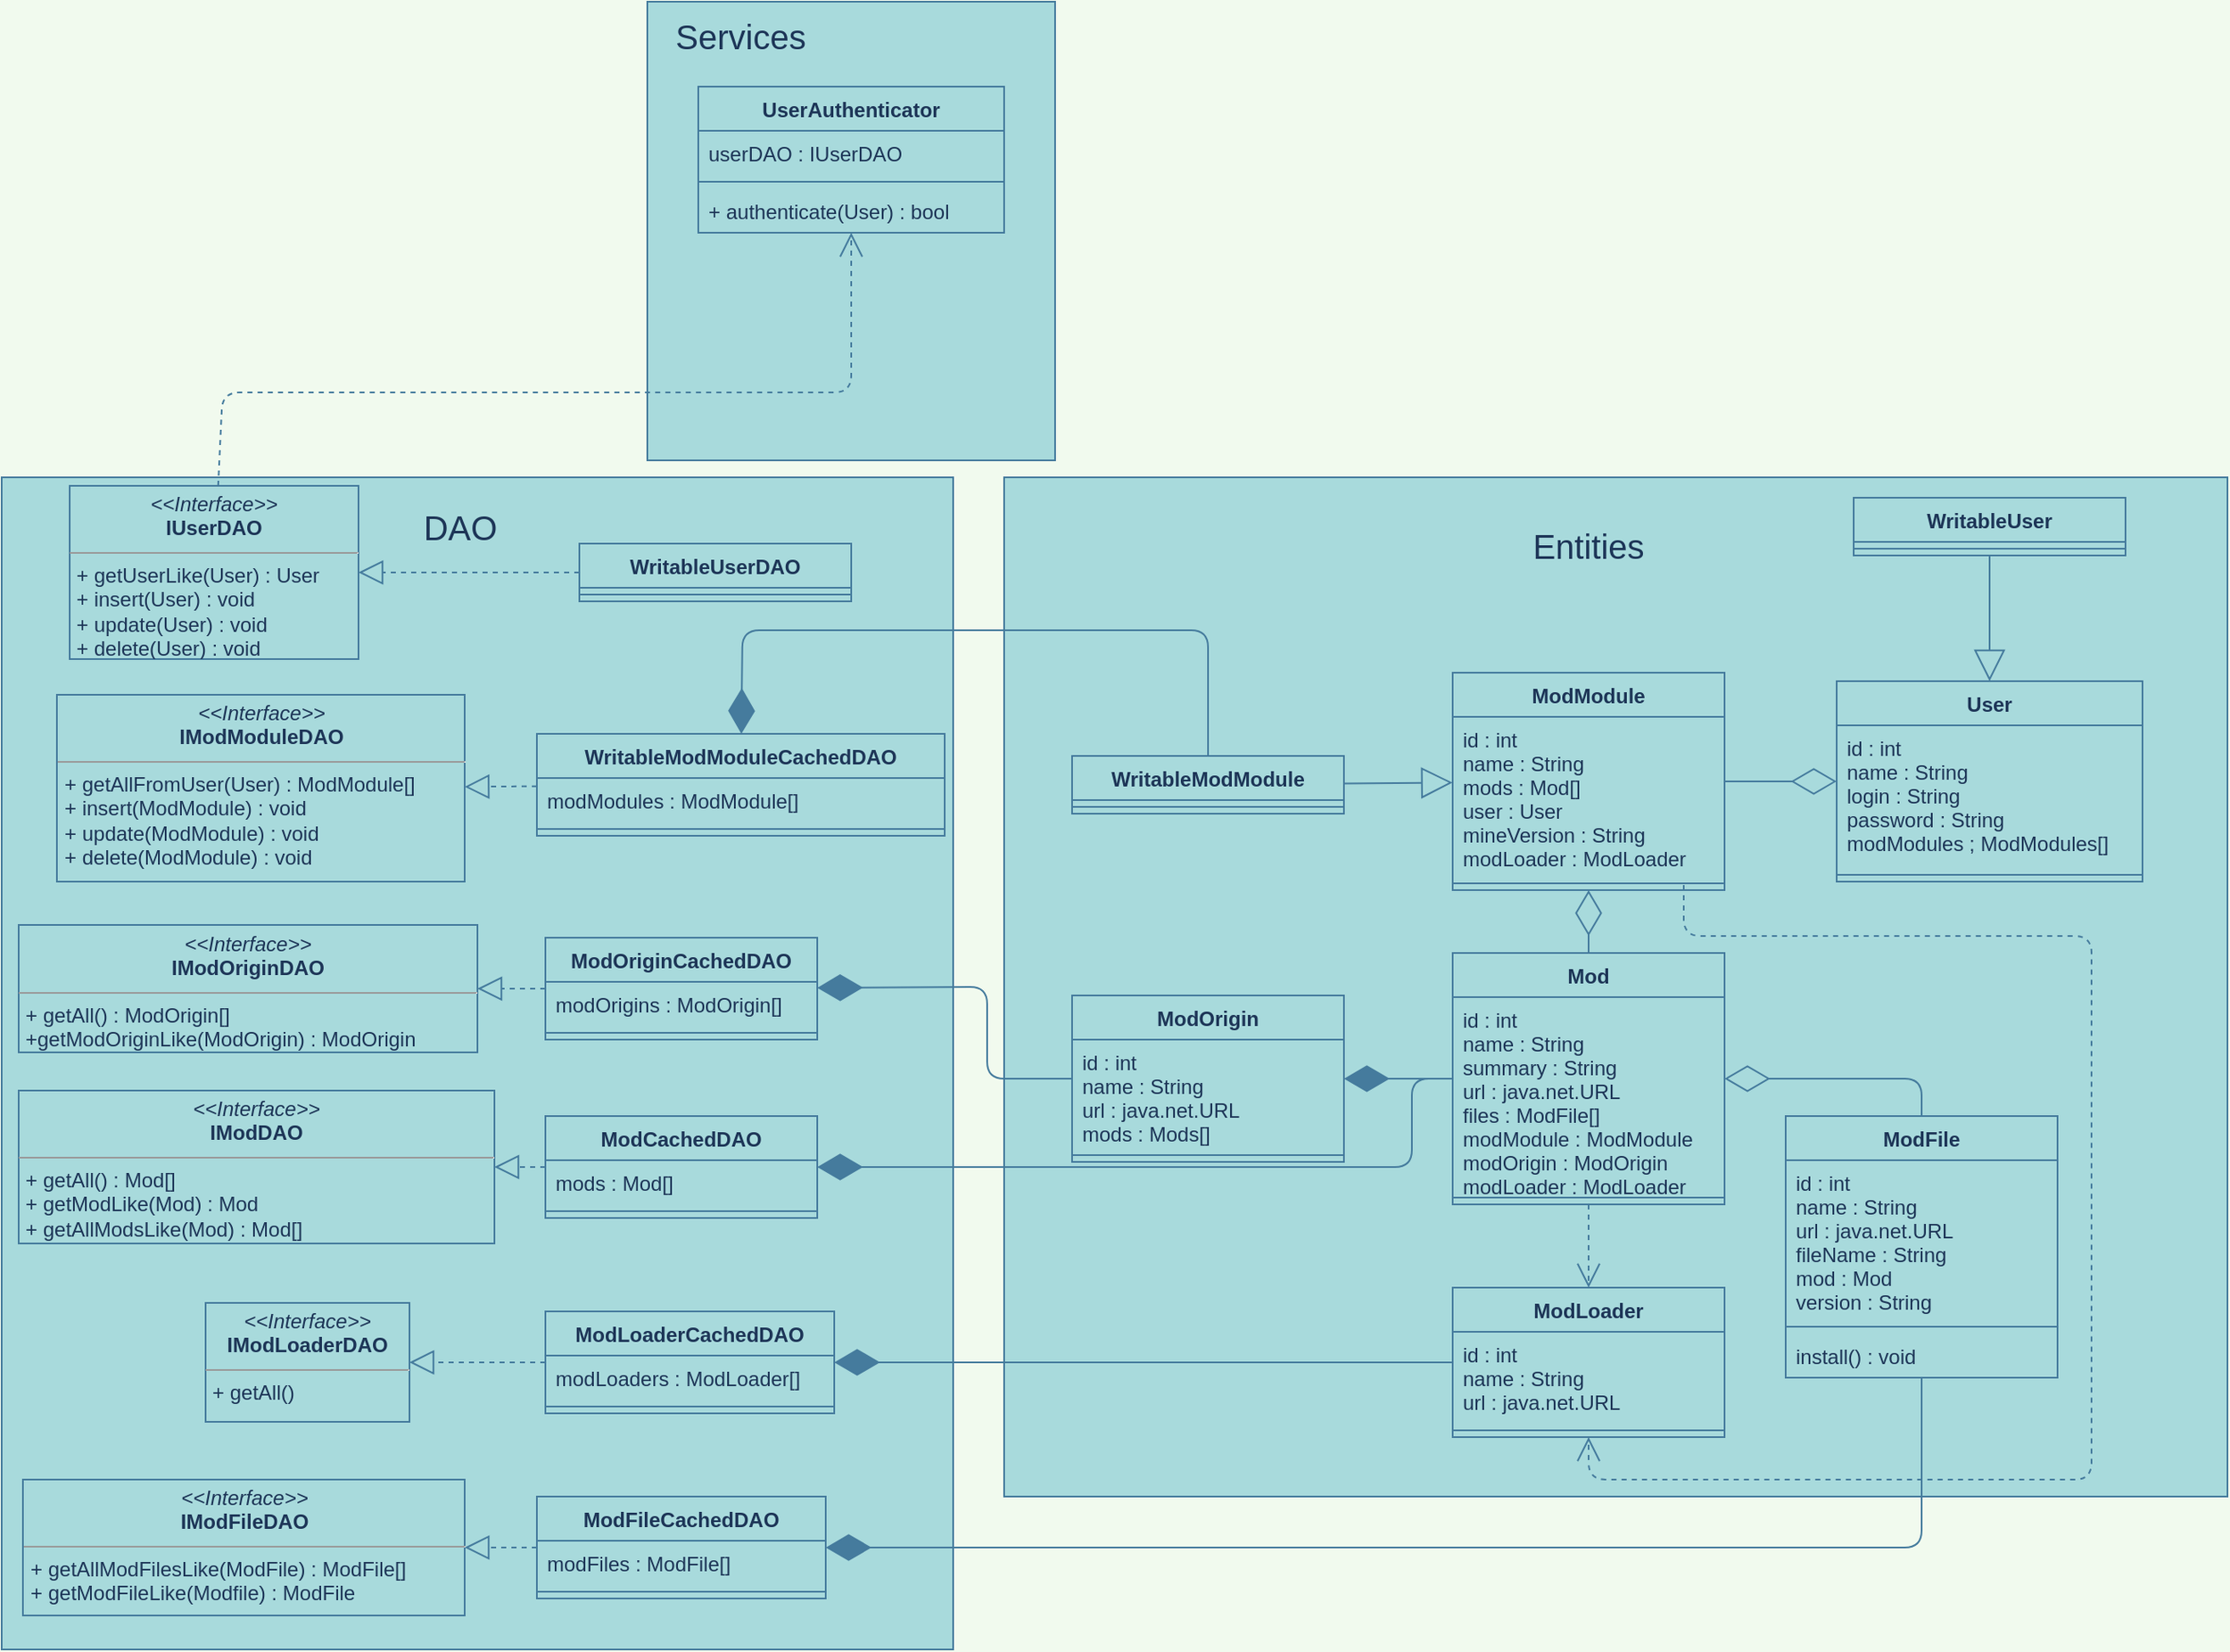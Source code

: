 <mxfile version="14.7.2" type="device"><diagram id="C5RBs43oDa-KdzZeNtuy" name="Page-1"><mxGraphModel dx="1005" dy="475" grid="1" gridSize="10" guides="1" tooltips="1" connect="1" arrows="1" fold="1" page="1" pageScale="1" pageWidth="1169" pageHeight="1654" background="#F1FAEE" math="0" shadow="0"><root><mxCell id="WIyWlLk6GJQsqaUBKTNV-0"/><mxCell id="WIyWlLk6GJQsqaUBKTNV-1" parent="WIyWlLk6GJQsqaUBKTNV-0"/><mxCell id="xDDm10RkWFlWATZiak6k-32" value="" style="rounded=0;whiteSpace=wrap;html=1;sketch=0;fontSize=20;fontColor=#1D3557;strokeColor=#457B9D;fillColor=#A8DADC;" parent="WIyWlLk6GJQsqaUBKTNV-1" vertex="1"><mxGeometry x="30" y="290" width="560" height="690" as="geometry"/></mxCell><mxCell id="xDDm10RkWFlWATZiak6k-29" value="" style="rounded=0;whiteSpace=wrap;html=1;sketch=0;fontColor=#1D3557;strokeColor=#457B9D;fillColor=#A8DADC;" parent="WIyWlLk6GJQsqaUBKTNV-1" vertex="1"><mxGeometry x="620" y="290" width="720" height="600" as="geometry"/></mxCell><mxCell id="xDDm10RkWFlWATZiak6k-27" value="" style="rounded=0;whiteSpace=wrap;html=1;sketch=0;fontColor=#1D3557;strokeColor=#457B9D;fillColor=#A8DADC;" parent="WIyWlLk6GJQsqaUBKTNV-1" vertex="1"><mxGeometry x="410" y="10" width="240" height="270" as="geometry"/></mxCell><mxCell id="Msy2JWlyMKsxeZaqXj0N-0" value="User" style="swimlane;fontStyle=1;align=center;verticalAlign=top;childLayout=stackLayout;horizontal=1;startSize=26;horizontalStack=0;resizeParent=1;resizeParentMax=0;resizeLast=0;collapsible=1;marginBottom=0;fillColor=#A8DADC;strokeColor=#457B9D;fontColor=#1D3557;" parent="WIyWlLk6GJQsqaUBKTNV-1" vertex="1"><mxGeometry x="1110" y="410" width="180" height="118" as="geometry"><mxRectangle x="374" y="390" width="80" height="26" as="alternateBounds"/></mxGeometry></mxCell><mxCell id="Msy2JWlyMKsxeZaqXj0N-1" value="id : int&#10;name : String&#10;login : String&#10;password : String&#10;modModules ; ModModules[]" style="text;strokeColor=none;fillColor=none;align=left;verticalAlign=top;spacingLeft=4;spacingRight=4;overflow=hidden;rotatable=0;points=[[0,0.5],[1,0.5]];portConstraint=eastwest;fontColor=#1D3557;" parent="Msy2JWlyMKsxeZaqXj0N-0" vertex="1"><mxGeometry y="26" width="180" height="84" as="geometry"/></mxCell><mxCell id="Msy2JWlyMKsxeZaqXj0N-2" value="" style="line;strokeWidth=1;fillColor=none;align=left;verticalAlign=middle;spacingTop=-1;spacingLeft=3;spacingRight=3;rotatable=0;labelPosition=right;points=[];portConstraint=eastwest;strokeColor=#457B9D;fontColor=#1D3557;labelBackgroundColor=#F1FAEE;" parent="Msy2JWlyMKsxeZaqXj0N-0" vertex="1"><mxGeometry y="110" width="180" height="8" as="geometry"/></mxCell><mxCell id="Msy2JWlyMKsxeZaqXj0N-4" value="Mod" style="swimlane;fontStyle=1;align=center;verticalAlign=top;childLayout=stackLayout;horizontal=1;startSize=26;horizontalStack=0;resizeParent=1;resizeParentMax=0;resizeLast=0;collapsible=1;marginBottom=0;fillColor=#A8DADC;strokeColor=#457B9D;fontColor=#1D3557;" parent="WIyWlLk6GJQsqaUBKTNV-1" vertex="1"><mxGeometry x="884" y="570" width="160" height="148" as="geometry"/></mxCell><mxCell id="Msy2JWlyMKsxeZaqXj0N-5" value="id : int&#10;name : String&#10;summary : String&#10;url : java.net.URL&#10;files : ModFile[]&#10;modModule : ModModule&#10;modOrigin : ModOrigin&#10;modLoader : ModLoader" style="text;strokeColor=none;fillColor=none;align=left;verticalAlign=top;spacingLeft=4;spacingRight=4;overflow=hidden;rotatable=0;points=[[0,0.5],[1,0.5]];portConstraint=eastwest;fontColor=#1D3557;" parent="Msy2JWlyMKsxeZaqXj0N-4" vertex="1"><mxGeometry y="26" width="160" height="114" as="geometry"/></mxCell><mxCell id="Msy2JWlyMKsxeZaqXj0N-6" value="" style="line;strokeWidth=1;fillColor=none;align=left;verticalAlign=middle;spacingTop=-1;spacingLeft=3;spacingRight=3;rotatable=0;labelPosition=right;points=[];portConstraint=eastwest;strokeColor=#457B9D;fontColor=#1D3557;labelBackgroundColor=#F1FAEE;" parent="Msy2JWlyMKsxeZaqXj0N-4" vertex="1"><mxGeometry y="140" width="160" height="8" as="geometry"/></mxCell><mxCell id="Msy2JWlyMKsxeZaqXj0N-8" value="ModModule" style="swimlane;fontStyle=1;align=center;verticalAlign=top;childLayout=stackLayout;horizontal=1;startSize=26;horizontalStack=0;resizeParent=1;resizeParentMax=0;resizeLast=0;collapsible=1;marginBottom=0;fillColor=#A8DADC;strokeColor=#457B9D;fontColor=#1D3557;" parent="WIyWlLk6GJQsqaUBKTNV-1" vertex="1"><mxGeometry x="884" y="405" width="160" height="128" as="geometry"/></mxCell><mxCell id="Msy2JWlyMKsxeZaqXj0N-9" value="id : int&#10;name : String&#10;mods : Mod[]&#10;user : User&#10;mineVersion : String&#10;modLoader : ModLoader" style="text;strokeColor=none;fillColor=none;align=left;verticalAlign=top;spacingLeft=4;spacingRight=4;overflow=hidden;rotatable=0;points=[[0,0.5],[1,0.5]];portConstraint=eastwest;fontColor=#1D3557;" parent="Msy2JWlyMKsxeZaqXj0N-8" vertex="1"><mxGeometry y="26" width="160" height="94" as="geometry"/></mxCell><mxCell id="Msy2JWlyMKsxeZaqXj0N-10" value="" style="line;strokeWidth=1;fillColor=none;align=left;verticalAlign=middle;spacingTop=-1;spacingLeft=3;spacingRight=3;rotatable=0;labelPosition=right;points=[];portConstraint=eastwest;strokeColor=#457B9D;fontColor=#1D3557;labelBackgroundColor=#F1FAEE;" parent="Msy2JWlyMKsxeZaqXj0N-8" vertex="1"><mxGeometry y="120" width="160" height="8" as="geometry"/></mxCell><mxCell id="Msy2JWlyMKsxeZaqXj0N-16" value="" style="endArrow=diamondThin;endFill=0;endSize=24;html=1;strokeColor=#457B9D;fontColor=#1D3557;labelBackgroundColor=#F1FAEE;" parent="WIyWlLk6GJQsqaUBKTNV-1" source="Msy2JWlyMKsxeZaqXj0N-4" target="Msy2JWlyMKsxeZaqXj0N-8" edge="1"><mxGeometry width="160" relative="1" as="geometry"><mxPoint x="950" y="635" as="sourcePoint"/><mxPoint x="1110" y="635" as="targetPoint"/></mxGeometry></mxCell><mxCell id="Msy2JWlyMKsxeZaqXj0N-17" value="WritableUserDAO" style="swimlane;fontStyle=1;align=center;verticalAlign=top;childLayout=stackLayout;horizontal=1;startSize=26;horizontalStack=0;resizeParent=1;resizeParentMax=0;resizeLast=0;collapsible=1;marginBottom=0;fillColor=#A8DADC;strokeColor=#457B9D;fontColor=#1D3557;" parent="WIyWlLk6GJQsqaUBKTNV-1" vertex="1"><mxGeometry x="370" y="329" width="160" height="34" as="geometry"/></mxCell><mxCell id="Msy2JWlyMKsxeZaqXj0N-19" value="" style="line;strokeWidth=1;fillColor=none;align=left;verticalAlign=middle;spacingTop=-1;spacingLeft=3;spacingRight=3;rotatable=0;labelPosition=right;points=[];portConstraint=eastwest;strokeColor=#457B9D;fontColor=#1D3557;labelBackgroundColor=#F1FAEE;" parent="Msy2JWlyMKsxeZaqXj0N-17" vertex="1"><mxGeometry y="26" width="160" height="8" as="geometry"/></mxCell><mxCell id="Msy2JWlyMKsxeZaqXj0N-21" value="ModCachedDAO" style="swimlane;fontStyle=1;align=center;verticalAlign=top;childLayout=stackLayout;horizontal=1;startSize=26;horizontalStack=0;resizeParent=1;resizeParentMax=0;resizeLast=0;collapsible=1;marginBottom=0;fillColor=#A8DADC;strokeColor=#457B9D;fontColor=#1D3557;" parent="WIyWlLk6GJQsqaUBKTNV-1" vertex="1"><mxGeometry x="350" y="666" width="160" height="60" as="geometry"/></mxCell><mxCell id="Msy2JWlyMKsxeZaqXj0N-22" value="mods : Mod[]" style="text;strokeColor=none;fillColor=none;align=left;verticalAlign=top;spacingLeft=4;spacingRight=4;overflow=hidden;rotatable=0;points=[[0,0.5],[1,0.5]];portConstraint=eastwest;fontColor=#1D3557;" parent="Msy2JWlyMKsxeZaqXj0N-21" vertex="1"><mxGeometry y="26" width="160" height="26" as="geometry"/></mxCell><mxCell id="Msy2JWlyMKsxeZaqXj0N-23" value="" style="line;strokeWidth=1;fillColor=none;align=left;verticalAlign=middle;spacingTop=-1;spacingLeft=3;spacingRight=3;rotatable=0;labelPosition=right;points=[];portConstraint=eastwest;strokeColor=#457B9D;fontColor=#1D3557;labelBackgroundColor=#F1FAEE;" parent="Msy2JWlyMKsxeZaqXj0N-21" vertex="1"><mxGeometry y="52" width="160" height="8" as="geometry"/></mxCell><mxCell id="Msy2JWlyMKsxeZaqXj0N-25" value="ModOriginCachedDAO" style="swimlane;fontStyle=1;align=center;verticalAlign=top;childLayout=stackLayout;horizontal=1;startSize=26;horizontalStack=0;resizeParent=1;resizeParentMax=0;resizeLast=0;collapsible=1;marginBottom=0;fillColor=#A8DADC;strokeColor=#457B9D;fontColor=#1D3557;" parent="WIyWlLk6GJQsqaUBKTNV-1" vertex="1"><mxGeometry x="350" y="561" width="160" height="60" as="geometry"/></mxCell><mxCell id="Msy2JWlyMKsxeZaqXj0N-26" value="modOrigins : ModOrigin[]" style="text;strokeColor=none;fillColor=none;align=left;verticalAlign=top;spacingLeft=4;spacingRight=4;overflow=hidden;rotatable=0;points=[[0,0.5],[1,0.5]];portConstraint=eastwest;fontColor=#1D3557;" parent="Msy2JWlyMKsxeZaqXj0N-25" vertex="1"><mxGeometry y="26" width="160" height="26" as="geometry"/></mxCell><mxCell id="Msy2JWlyMKsxeZaqXj0N-27" value="" style="line;strokeWidth=1;fillColor=none;align=left;verticalAlign=middle;spacingTop=-1;spacingLeft=3;spacingRight=3;rotatable=0;labelPosition=right;points=[];portConstraint=eastwest;strokeColor=#457B9D;fontColor=#1D3557;labelBackgroundColor=#F1FAEE;" parent="Msy2JWlyMKsxeZaqXj0N-25" vertex="1"><mxGeometry y="52" width="160" height="8" as="geometry"/></mxCell><mxCell id="Msy2JWlyMKsxeZaqXj0N-29" value="WritableModModuleCachedDAO" style="swimlane;fontStyle=1;align=center;verticalAlign=top;childLayout=stackLayout;horizontal=1;startSize=26;horizontalStack=0;resizeParent=1;resizeParentMax=0;resizeLast=0;collapsible=1;marginBottom=0;fillColor=#A8DADC;strokeColor=#457B9D;fontColor=#1D3557;" parent="WIyWlLk6GJQsqaUBKTNV-1" vertex="1"><mxGeometry x="345" y="441" width="240" height="60" as="geometry"/></mxCell><mxCell id="Msy2JWlyMKsxeZaqXj0N-30" value="modModules : ModModule[]" style="text;strokeColor=none;fillColor=none;align=left;verticalAlign=top;spacingLeft=4;spacingRight=4;overflow=hidden;rotatable=0;points=[[0,0.5],[1,0.5]];portConstraint=eastwest;fontColor=#1D3557;" parent="Msy2JWlyMKsxeZaqXj0N-29" vertex="1"><mxGeometry y="26" width="240" height="26" as="geometry"/></mxCell><mxCell id="Msy2JWlyMKsxeZaqXj0N-31" value="" style="line;strokeWidth=1;fillColor=none;align=left;verticalAlign=middle;spacingTop=-1;spacingLeft=3;spacingRight=3;rotatable=0;labelPosition=right;points=[];portConstraint=eastwest;strokeColor=#457B9D;fontColor=#1D3557;labelBackgroundColor=#F1FAEE;" parent="Msy2JWlyMKsxeZaqXj0N-29" vertex="1"><mxGeometry y="52" width="240" height="8" as="geometry"/></mxCell><mxCell id="Msy2JWlyMKsxeZaqXj0N-63" value="&lt;p style=&quot;margin: 0px ; margin-top: 4px ; text-align: center&quot;&gt;&lt;i&gt;&amp;lt;&amp;lt;Interface&amp;gt;&amp;gt;&lt;/i&gt;&lt;br&gt;&lt;b&gt;IModDAO&lt;/b&gt;&lt;/p&gt;&lt;hr size=&quot;1&quot;&gt;&lt;p style=&quot;margin: 0px ; margin-left: 4px&quot;&gt;&lt;/p&gt;&lt;p style=&quot;margin: 0px ; margin-left: 4px&quot;&gt;+ getAll() : Mod[]&lt;/p&gt;&lt;p style=&quot;margin: 0px ; margin-left: 4px&quot;&gt;+ getModLike(Mod) : Mod&lt;/p&gt;&lt;p style=&quot;margin: 0px ; margin-left: 4px&quot;&gt;+ getAllModsLike(Mod) : Mod[]&lt;/p&gt;" style="verticalAlign=top;align=left;overflow=fill;fontSize=12;fontFamily=Helvetica;html=1;fillColor=#A8DADC;strokeColor=#457B9D;fontColor=#1D3557;" parent="WIyWlLk6GJQsqaUBKTNV-1" vertex="1"><mxGeometry x="40" y="651" width="280" height="90" as="geometry"/></mxCell><mxCell id="Msy2JWlyMKsxeZaqXj0N-65" value="&lt;p style=&quot;margin: 0px ; margin-top: 4px ; text-align: center&quot;&gt;&lt;i&gt;&amp;lt;&amp;lt;Interface&amp;gt;&amp;gt;&lt;/i&gt;&lt;br&gt;&lt;b&gt;IModOriginDAO&lt;/b&gt;&lt;/p&gt;&lt;hr size=&quot;1&quot;&gt;&lt;p style=&quot;margin: 0px ; margin-left: 4px&quot;&gt;+ getAll() : ModOrigin[]&lt;/p&gt;&lt;p style=&quot;margin: 0px ; margin-left: 4px&quot;&gt;+getModOriginLike(ModOrigin) : ModOrigin&lt;/p&gt;" style="verticalAlign=top;align=left;overflow=fill;fontSize=12;fontFamily=Helvetica;html=1;fillColor=#A8DADC;strokeColor=#457B9D;fontColor=#1D3557;" parent="WIyWlLk6GJQsqaUBKTNV-1" vertex="1"><mxGeometry x="40" y="553.5" width="270" height="75" as="geometry"/></mxCell><mxCell id="Msy2JWlyMKsxeZaqXj0N-66" value="&lt;p style=&quot;margin: 0px ; margin-top: 4px ; text-align: center&quot;&gt;&lt;i&gt;&amp;lt;&amp;lt;Interface&amp;gt;&amp;gt;&lt;/i&gt;&lt;br&gt;&lt;b&gt;IUserDAO&lt;/b&gt;&lt;/p&gt;&lt;hr size=&quot;1&quot;&gt;&lt;p style=&quot;margin: 0px ; margin-left: 4px&quot;&gt;&lt;span&gt;+ getUserLike(User) : User&lt;/span&gt;&lt;br&gt;&lt;/p&gt;&lt;p style=&quot;margin: 0px ; margin-left: 4px&quot;&gt;+ insert(User) : void&lt;span&gt;&lt;br&gt;&lt;/span&gt;&lt;/p&gt;&lt;p style=&quot;margin: 0px ; margin-left: 4px&quot;&gt;+ update(User) : void&lt;/p&gt;&lt;p style=&quot;margin: 0px ; margin-left: 4px&quot;&gt;+ delete(User) : void&lt;/p&gt;" style="verticalAlign=top;align=left;overflow=fill;fontSize=12;fontFamily=Helvetica;html=1;fillColor=#A8DADC;strokeColor=#457B9D;fontColor=#1D3557;" parent="WIyWlLk6GJQsqaUBKTNV-1" vertex="1"><mxGeometry x="70" y="295" width="170" height="102" as="geometry"/></mxCell><mxCell id="Msy2JWlyMKsxeZaqXj0N-80" value="&lt;p style=&quot;margin: 0px ; margin-top: 4px ; text-align: center&quot;&gt;&lt;i&gt;&amp;lt;&amp;lt;Interface&amp;gt;&amp;gt;&lt;/i&gt;&lt;br&gt;&lt;b&gt;IModModuleDAO&lt;/b&gt;&lt;/p&gt;&lt;hr size=&quot;1&quot;&gt;&lt;p style=&quot;margin: 0px ; margin-left: 4px&quot;&gt;&lt;span&gt;+ getAllFromUser(User) : ModModule[]&lt;/span&gt;&lt;/p&gt;&lt;p style=&quot;margin: 0px ; margin-left: 4px&quot;&gt;&lt;span&gt;+ insert(ModModule) : void&lt;/span&gt;&lt;br&gt;&lt;/p&gt;&lt;p style=&quot;margin: 0px ; margin-left: 4px&quot;&gt;+ update(ModModule) : void&lt;/p&gt;&lt;p style=&quot;margin: 0px ; margin-left: 4px&quot;&gt;+ delete(ModModule) : void&lt;/p&gt;" style="verticalAlign=top;align=left;overflow=fill;fontSize=12;fontFamily=Helvetica;html=1;fillColor=#A8DADC;strokeColor=#457B9D;fontColor=#1D3557;" parent="WIyWlLk6GJQsqaUBKTNV-1" vertex="1"><mxGeometry x="62.5" y="418" width="240" height="110" as="geometry"/></mxCell><mxCell id="Msy2JWlyMKsxeZaqXj0N-82" value="ModLoader" style="swimlane;fontStyle=1;align=center;verticalAlign=top;childLayout=stackLayout;horizontal=1;startSize=26;horizontalStack=0;resizeParent=1;resizeParentMax=0;resizeLast=0;collapsible=1;marginBottom=0;fillColor=#A8DADC;strokeColor=#457B9D;fontColor=#1D3557;" parent="WIyWlLk6GJQsqaUBKTNV-1" vertex="1"><mxGeometry x="884" y="767" width="160" height="88" as="geometry"/></mxCell><mxCell id="Msy2JWlyMKsxeZaqXj0N-83" value="id : int&#10;name : String&#10;url : java.net.URL" style="text;strokeColor=none;fillColor=none;align=left;verticalAlign=top;spacingLeft=4;spacingRight=4;overflow=hidden;rotatable=0;points=[[0,0.5],[1,0.5]];portConstraint=eastwest;fontColor=#1D3557;" parent="Msy2JWlyMKsxeZaqXj0N-82" vertex="1"><mxGeometry y="26" width="160" height="54" as="geometry"/></mxCell><mxCell id="Msy2JWlyMKsxeZaqXj0N-84" value="" style="line;strokeWidth=1;fillColor=none;align=left;verticalAlign=middle;spacingTop=-1;spacingLeft=3;spacingRight=3;rotatable=0;labelPosition=right;points=[];portConstraint=eastwest;strokeColor=#457B9D;fontColor=#1D3557;labelBackgroundColor=#F1FAEE;" parent="Msy2JWlyMKsxeZaqXj0N-82" vertex="1"><mxGeometry y="80" width="160" height="8" as="geometry"/></mxCell><mxCell id="IGjnAmBnVTjMdXnASX4g-7" value="" style="endArrow=open;endSize=12;dashed=1;html=1;fontColor=#1D3557;strokeColor=#457B9D;fillColor=#A8DADC;labelBackgroundColor=#F1FAEE;" parent="WIyWlLk6GJQsqaUBKTNV-1" source="Msy2JWlyMKsxeZaqXj0N-4" target="Msy2JWlyMKsxeZaqXj0N-82" edge="1"><mxGeometry width="160" relative="1" as="geometry"><mxPoint x="970" y="633" as="sourcePoint"/><mxPoint x="1130" y="633" as="targetPoint"/><Array as="points"><mxPoint x="964" y="743"/></Array></mxGeometry></mxCell><mxCell id="IGjnAmBnVTjMdXnASX4g-13" value="WritableModModule" style="swimlane;fontStyle=1;align=center;verticalAlign=top;childLayout=stackLayout;horizontal=1;startSize=26;horizontalStack=0;resizeParent=1;resizeParentMax=0;resizeLast=0;collapsible=1;marginBottom=0;rounded=0;sketch=0;fontColor=#1D3557;strokeColor=#457B9D;fillColor=#A8DADC;" parent="WIyWlLk6GJQsqaUBKTNV-1" vertex="1"><mxGeometry x="660" y="454" width="160" height="34" as="geometry"/></mxCell><mxCell id="IGjnAmBnVTjMdXnASX4g-15" value="" style="line;strokeWidth=1;fillColor=none;align=left;verticalAlign=middle;spacingTop=-1;spacingLeft=3;spacingRight=3;rotatable=0;labelPosition=right;points=[];portConstraint=eastwest;strokeColor=#457B9D;fontColor=#1D3557;labelBackgroundColor=#F1FAEE;" parent="IGjnAmBnVTjMdXnASX4g-13" vertex="1"><mxGeometry y="26" width="160" height="8" as="geometry"/></mxCell><mxCell id="IGjnAmBnVTjMdXnASX4g-21" value="ModLoaderCachedDAO" style="swimlane;fontStyle=1;align=center;verticalAlign=top;childLayout=stackLayout;horizontal=1;startSize=26;horizontalStack=0;resizeParent=1;resizeParentMax=0;resizeLast=0;collapsible=1;marginBottom=0;rounded=0;sketch=0;fontColor=#1D3557;strokeColor=#457B9D;fillColor=#A8DADC;" parent="WIyWlLk6GJQsqaUBKTNV-1" vertex="1"><mxGeometry x="350" y="781" width="170" height="60" as="geometry"/></mxCell><mxCell id="IGjnAmBnVTjMdXnASX4g-22" value="modLoaders : ModLoader[]" style="text;strokeColor=none;fillColor=none;align=left;verticalAlign=top;spacingLeft=4;spacingRight=4;overflow=hidden;rotatable=0;points=[[0,0.5],[1,0.5]];portConstraint=eastwest;fontColor=#1D3557;" parent="IGjnAmBnVTjMdXnASX4g-21" vertex="1"><mxGeometry y="26" width="170" height="26" as="geometry"/></mxCell><mxCell id="IGjnAmBnVTjMdXnASX4g-23" value="" style="line;strokeWidth=1;fillColor=none;align=left;verticalAlign=middle;spacingTop=-1;spacingLeft=3;spacingRight=3;rotatable=0;labelPosition=right;points=[];portConstraint=eastwest;strokeColor=#457B9D;fontColor=#1D3557;labelBackgroundColor=#F1FAEE;" parent="IGjnAmBnVTjMdXnASX4g-21" vertex="1"><mxGeometry y="52" width="170" height="8" as="geometry"/></mxCell><mxCell id="IGjnAmBnVTjMdXnASX4g-26" value="&lt;p style=&quot;margin: 0px ; margin-top: 4px ; text-align: center&quot;&gt;&lt;i&gt;&amp;lt;&amp;lt;Interface&amp;gt;&amp;gt;&lt;/i&gt;&lt;br&gt;&lt;b&gt;IModLoaderDAO&lt;/b&gt;&lt;/p&gt;&lt;hr size=&quot;1&quot;&gt;&lt;p style=&quot;margin: 0px ; margin-left: 4px&quot;&gt;&lt;/p&gt;&lt;p style=&quot;margin: 0px ; margin-left: 4px&quot;&gt;+ getAll()&lt;/p&gt;&lt;p style=&quot;margin: 0px ; margin-left: 4px&quot;&gt;&lt;br&gt;&lt;/p&gt;" style="verticalAlign=top;align=left;overflow=fill;fontSize=12;fontFamily=Helvetica;html=1;rounded=0;sketch=0;fontColor=#1D3557;strokeColor=#457B9D;fillColor=#A8DADC;" parent="WIyWlLk6GJQsqaUBKTNV-1" vertex="1"><mxGeometry x="150" y="776" width="120" height="70" as="geometry"/></mxCell><mxCell id="IGjnAmBnVTjMdXnASX4g-27" value="" style="endArrow=block;dashed=1;endFill=0;endSize=12;html=1;fontColor=#1D3557;strokeColor=#457B9D;fillColor=#A8DADC;labelBackgroundColor=#F1FAEE;" parent="WIyWlLk6GJQsqaUBKTNV-1" source="Msy2JWlyMKsxeZaqXj0N-17" target="Msy2JWlyMKsxeZaqXj0N-66" edge="1"><mxGeometry width="160" relative="1" as="geometry"><mxPoint x="530" y="619" as="sourcePoint"/><mxPoint x="690" y="619" as="targetPoint"/></mxGeometry></mxCell><mxCell id="IGjnAmBnVTjMdXnASX4g-28" value="" style="endArrow=block;dashed=1;endFill=0;endSize=12;html=1;fontColor=#1D3557;strokeColor=#457B9D;fillColor=#A8DADC;labelBackgroundColor=#F1FAEE;" parent="WIyWlLk6GJQsqaUBKTNV-1" source="Msy2JWlyMKsxeZaqXj0N-21" target="Msy2JWlyMKsxeZaqXj0N-63" edge="1"><mxGeometry width="160" relative="1" as="geometry"><mxPoint x="530" y="850" as="sourcePoint"/><mxPoint x="690" y="850" as="targetPoint"/></mxGeometry></mxCell><mxCell id="IGjnAmBnVTjMdXnASX4g-29" value="" style="endArrow=block;dashed=1;endFill=0;endSize=12;html=1;fontColor=#1D3557;strokeColor=#457B9D;fillColor=#A8DADC;labelBackgroundColor=#F1FAEE;" parent="WIyWlLk6GJQsqaUBKTNV-1" source="Msy2JWlyMKsxeZaqXj0N-25" target="Msy2JWlyMKsxeZaqXj0N-65" edge="1"><mxGeometry width="160" relative="1" as="geometry"><mxPoint x="530" y="619" as="sourcePoint"/><mxPoint x="690" y="619" as="targetPoint"/></mxGeometry></mxCell><mxCell id="IGjnAmBnVTjMdXnASX4g-30" value="" style="endArrow=block;dashed=1;endFill=0;endSize=12;html=1;fontColor=#1D3557;strokeColor=#457B9D;fillColor=#A8DADC;labelBackgroundColor=#F1FAEE;" parent="WIyWlLk6GJQsqaUBKTNV-1" source="Msy2JWlyMKsxeZaqXj0N-29" target="Msy2JWlyMKsxeZaqXj0N-80" edge="1"><mxGeometry width="160" relative="1" as="geometry"><mxPoint x="-10" y="505" as="sourcePoint"/><mxPoint x="410" y="410" as="targetPoint"/><Array as="points"/></mxGeometry></mxCell><mxCell id="IGjnAmBnVTjMdXnASX4g-31" value="" style="endArrow=block;dashed=1;endFill=0;endSize=12;html=1;fontColor=#1D3557;strokeColor=#457B9D;fillColor=#A8DADC;labelBackgroundColor=#F1FAEE;" parent="WIyWlLk6GJQsqaUBKTNV-1" source="IGjnAmBnVTjMdXnASX4g-21" target="IGjnAmBnVTjMdXnASX4g-26" edge="1"><mxGeometry width="160" relative="1" as="geometry"><mxPoint x="530" y="619" as="sourcePoint"/><mxPoint x="520" y="809" as="targetPoint"/></mxGeometry></mxCell><mxCell id="IGjnAmBnVTjMdXnASX4g-33" value="" style="endArrow=diamondThin;endFill=0;endSize=24;html=1;fontColor=#1D3557;strokeColor=#457B9D;fillColor=#A8DADC;labelBackgroundColor=#F1FAEE;" parent="WIyWlLk6GJQsqaUBKTNV-1" source="Msy2JWlyMKsxeZaqXj0N-8" target="Msy2JWlyMKsxeZaqXj0N-0" edge="1"><mxGeometry width="160" relative="1" as="geometry"><mxPoint x="970" y="593" as="sourcePoint"/><mxPoint x="1130" y="593" as="targetPoint"/></mxGeometry></mxCell><mxCell id="IGjnAmBnVTjMdXnASX4g-34" value="" style="endArrow=block;endSize=16;endFill=0;html=1;fontColor=#1D3557;strokeColor=#457B9D;fillColor=#A8DADC;labelBackgroundColor=#F1FAEE;" parent="WIyWlLk6GJQsqaUBKTNV-1" source="IGjnAmBnVTjMdXnASX4g-13" target="Msy2JWlyMKsxeZaqXj0N-8" edge="1"><mxGeometry x="-0.537" y="-133" width="160" relative="1" as="geometry"><mxPoint x="970" y="593" as="sourcePoint"/><mxPoint x="1130" y="593" as="targetPoint"/><mxPoint as="offset"/></mxGeometry></mxCell><mxCell id="IGjnAmBnVTjMdXnASX4g-35" value="UserAuthenticator" style="swimlane;fontStyle=1;align=center;verticalAlign=top;childLayout=stackLayout;horizontal=1;startSize=26;horizontalStack=0;resizeParent=1;resizeParentMax=0;resizeLast=0;collapsible=1;marginBottom=0;rounded=0;sketch=0;fontColor=#1D3557;strokeColor=#457B9D;fillColor=#A8DADC;" parent="WIyWlLk6GJQsqaUBKTNV-1" vertex="1"><mxGeometry x="440" y="60" width="180" height="86" as="geometry"/></mxCell><mxCell id="IGjnAmBnVTjMdXnASX4g-36" value="userDAO : IUserDAO" style="text;strokeColor=none;fillColor=none;align=left;verticalAlign=top;spacingLeft=4;spacingRight=4;overflow=hidden;rotatable=0;points=[[0,0.5],[1,0.5]];portConstraint=eastwest;fontColor=#1D3557;" parent="IGjnAmBnVTjMdXnASX4g-35" vertex="1"><mxGeometry y="26" width="180" height="26" as="geometry"/></mxCell><mxCell id="IGjnAmBnVTjMdXnASX4g-37" value="" style="line;strokeWidth=1;fillColor=none;align=left;verticalAlign=middle;spacingTop=-1;spacingLeft=3;spacingRight=3;rotatable=0;labelPosition=right;points=[];portConstraint=eastwest;strokeColor=#457B9D;fontColor=#1D3557;labelBackgroundColor=#F1FAEE;" parent="IGjnAmBnVTjMdXnASX4g-35" vertex="1"><mxGeometry y="52" width="180" height="8" as="geometry"/></mxCell><mxCell id="IGjnAmBnVTjMdXnASX4g-38" value="+ authenticate(User) : bool" style="text;strokeColor=none;fillColor=none;align=left;verticalAlign=top;spacingLeft=4;spacingRight=4;overflow=hidden;rotatable=0;points=[[0,0.5],[1,0.5]];portConstraint=eastwest;fontColor=#1D3557;" parent="IGjnAmBnVTjMdXnASX4g-35" vertex="1"><mxGeometry y="60" width="180" height="26" as="geometry"/></mxCell><mxCell id="IGjnAmBnVTjMdXnASX4g-50" value="" style="endArrow=open;endSize=12;dashed=1;html=1;fontColor=#1D3557;strokeColor=#457B9D;fillColor=#A8DADC;labelBackgroundColor=#F1FAEE;" parent="WIyWlLk6GJQsqaUBKTNV-1" source="Msy2JWlyMKsxeZaqXj0N-66" target="IGjnAmBnVTjMdXnASX4g-35" edge="1"><mxGeometry x="-0.019" y="60" width="160" relative="1" as="geometry"><mxPoint x="720" y="170" as="sourcePoint"/><mxPoint x="880" y="170" as="targetPoint"/><Array as="points"><mxPoint x="160" y="240"/><mxPoint x="530" y="240"/></Array><mxPoint as="offset"/></mxGeometry></mxCell><mxCell id="IGjnAmBnVTjMdXnASX4g-51" value="" style="endArrow=diamondThin;endFill=1;endSize=24;html=1;fontColor=#1D3557;strokeColor=#457B9D;fillColor=#A8DADC;labelBackgroundColor=#F1FAEE;" parent="WIyWlLk6GJQsqaUBKTNV-1" source="Msy2JWlyMKsxeZaqXj0N-4" target="IGjnAmBnVTjMdXnASX4g-72" edge="1"><mxGeometry width="160" relative="1" as="geometry"><mxPoint x="650" y="733" as="sourcePoint"/><mxPoint x="800" y="620.115" as="targetPoint"/></mxGeometry></mxCell><mxCell id="IGjnAmBnVTjMdXnASX4g-72" value="ModOrigin" style="swimlane;fontStyle=1;align=center;verticalAlign=top;childLayout=stackLayout;horizontal=1;startSize=26;horizontalStack=0;resizeParent=1;resizeParentMax=0;resizeLast=0;collapsible=1;marginBottom=0;rounded=0;sketch=0;fontColor=#1D3557;strokeColor=#457B9D;fillColor=#A8DADC;" parent="WIyWlLk6GJQsqaUBKTNV-1" vertex="1"><mxGeometry x="660" y="595" width="160" height="98" as="geometry"/></mxCell><mxCell id="IGjnAmBnVTjMdXnASX4g-73" value="id : int&#10;name : String&#10;url : java.net.URL&#10;mods : Mods[]" style="text;strokeColor=none;fillColor=none;align=left;verticalAlign=top;spacingLeft=4;spacingRight=4;overflow=hidden;rotatable=0;points=[[0,0.5],[1,0.5]];portConstraint=eastwest;fontColor=#1D3557;" parent="IGjnAmBnVTjMdXnASX4g-72" vertex="1"><mxGeometry y="26" width="160" height="64" as="geometry"/></mxCell><mxCell id="IGjnAmBnVTjMdXnASX4g-74" value="" style="line;strokeWidth=1;fillColor=none;align=left;verticalAlign=middle;spacingTop=-1;spacingLeft=3;spacingRight=3;rotatable=0;labelPosition=right;points=[];portConstraint=eastwest;strokeColor=#457B9D;fontColor=#1D3557;labelBackgroundColor=#F1FAEE;" parent="IGjnAmBnVTjMdXnASX4g-72" vertex="1"><mxGeometry y="90" width="160" height="8" as="geometry"/></mxCell><mxCell id="xDDm10RkWFlWATZiak6k-4" value="WritableUser" style="swimlane;fontStyle=1;align=center;verticalAlign=top;childLayout=stackLayout;horizontal=1;startSize=26;horizontalStack=0;resizeParent=1;resizeParentMax=0;resizeLast=0;collapsible=1;marginBottom=0;fillColor=#A8DADC;strokeColor=#457B9D;fontColor=#1D3557;" parent="WIyWlLk6GJQsqaUBKTNV-1" vertex="1"><mxGeometry x="1120" y="302" width="160" height="34" as="geometry"/></mxCell><mxCell id="xDDm10RkWFlWATZiak6k-6" value="" style="line;strokeWidth=1;fillColor=none;align=left;verticalAlign=middle;spacingTop=-1;spacingLeft=3;spacingRight=3;rotatable=0;labelPosition=right;points=[];portConstraint=eastwest;strokeColor=#457B9D;fontColor=#1D3557;labelBackgroundColor=#F1FAEE;" parent="xDDm10RkWFlWATZiak6k-4" vertex="1"><mxGeometry y="26" width="160" height="8" as="geometry"/></mxCell><mxCell id="xDDm10RkWFlWATZiak6k-9" value="" style="endArrow=block;endSize=16;endFill=0;html=1;fontColor=#1D3557;strokeColor=#457B9D;fillColor=#A8DADC;labelBackgroundColor=#F1FAEE;" parent="WIyWlLk6GJQsqaUBKTNV-1" source="xDDm10RkWFlWATZiak6k-4" target="Msy2JWlyMKsxeZaqXj0N-0" edge="1"><mxGeometry width="160" relative="1" as="geometry"><mxPoint x="640" y="543" as="sourcePoint"/><mxPoint x="800" y="543" as="targetPoint"/></mxGeometry></mxCell><mxCell id="xDDm10RkWFlWATZiak6k-28" value="Services" style="text;html=1;strokeColor=none;fillColor=none;align=center;verticalAlign=middle;whiteSpace=wrap;rounded=0;sketch=0;fontColor=#1D3557;fontSize=20;" parent="WIyWlLk6GJQsqaUBKTNV-1" vertex="1"><mxGeometry x="445" y="20" width="40" height="20" as="geometry"/></mxCell><mxCell id="xDDm10RkWFlWATZiak6k-30" value="Entities" style="text;html=1;strokeColor=none;fillColor=none;align=center;verticalAlign=middle;whiteSpace=wrap;rounded=0;sketch=0;fontColor=#1D3557;fontSize=20;" parent="WIyWlLk6GJQsqaUBKTNV-1" vertex="1"><mxGeometry x="944" y="320" width="40" height="20" as="geometry"/></mxCell><mxCell id="xDDm10RkWFlWATZiak6k-33" value="DAO" style="text;html=1;strokeColor=none;fillColor=none;align=center;verticalAlign=middle;whiteSpace=wrap;rounded=0;sketch=0;fontSize=20;fontColor=#1D3557;" parent="WIyWlLk6GJQsqaUBKTNV-1" vertex="1"><mxGeometry x="280" y="309" width="40" height="20" as="geometry"/></mxCell><mxCell id="xDDm10RkWFlWATZiak6k-34" value="" style="endArrow=diamondThin;endFill=1;endSize=24;html=1;fontSize=20;fontColor=#1D3557;strokeColor=#457B9D;fillColor=#A8DADC;labelBackgroundColor=#F1FAEE;" parent="WIyWlLk6GJQsqaUBKTNV-1" source="Msy2JWlyMKsxeZaqXj0N-82" target="IGjnAmBnVTjMdXnASX4g-21" edge="1"><mxGeometry width="160" relative="1" as="geometry"><mxPoint x="620" y="620" as="sourcePoint"/><mxPoint x="780" y="620" as="targetPoint"/><Array as="points"/></mxGeometry></mxCell><mxCell id="xDDm10RkWFlWATZiak6k-35" value="" style="endArrow=diamondThin;endFill=1;endSize=24;html=1;fontSize=20;fontColor=#1D3557;strokeColor=#457B9D;fillColor=#A8DADC;labelBackgroundColor=#F1FAEE;" parent="WIyWlLk6GJQsqaUBKTNV-1" source="IGjnAmBnVTjMdXnASX4g-13" target="Msy2JWlyMKsxeZaqXj0N-29" edge="1"><mxGeometry width="160" relative="1" as="geometry"><mxPoint x="540" y="600" as="sourcePoint"/><mxPoint x="700" y="600" as="targetPoint"/><Array as="points"><mxPoint x="740" y="380"/><mxPoint x="466" y="380"/></Array></mxGeometry></mxCell><mxCell id="xDDm10RkWFlWATZiak6k-36" value="" style="endArrow=diamondThin;endFill=1;endSize=24;html=1;fontSize=20;fontColor=#1D3557;strokeColor=#457B9D;fillColor=#A8DADC;labelBackgroundColor=#F1FAEE;" parent="WIyWlLk6GJQsqaUBKTNV-1" source="IGjnAmBnVTjMdXnASX4g-72" target="Msy2JWlyMKsxeZaqXj0N-25" edge="1"><mxGeometry width="160" relative="1" as="geometry"><mxPoint x="540" y="680" as="sourcePoint"/><mxPoint x="700" y="680" as="targetPoint"/><Array as="points"><mxPoint x="610" y="644"/><mxPoint x="610" y="590"/></Array></mxGeometry></mxCell><mxCell id="xDDm10RkWFlWATZiak6k-37" value="" style="endArrow=diamondThin;endFill=1;endSize=24;html=1;fontSize=20;fontColor=#1D3557;strokeColor=#457B9D;fillColor=#A8DADC;labelBackgroundColor=#F1FAEE;" parent="WIyWlLk6GJQsqaUBKTNV-1" source="Msy2JWlyMKsxeZaqXj0N-4" target="Msy2JWlyMKsxeZaqXj0N-21" edge="1"><mxGeometry width="160" relative="1" as="geometry"><mxPoint x="540" y="600" as="sourcePoint"/><mxPoint x="180" y="470" as="targetPoint"/><Array as="points"><mxPoint x="860" y="644"/><mxPoint x="860" y="696"/></Array></mxGeometry></mxCell><mxCell id="T4L8kR7H5dC4uKNM8TBh-1" value="" style="endArrow=open;endSize=12;dashed=1;html=1;strokeColor=#457B9D;fontColor=#1D3557;labelBackgroundColor=#F1FAEE;" parent="WIyWlLk6GJQsqaUBKTNV-1" target="Msy2JWlyMKsxeZaqXj0N-82" edge="1"><mxGeometry width="160" relative="1" as="geometry"><mxPoint x="1020" y="530" as="sourcePoint"/><mxPoint x="930" y="590" as="targetPoint"/><Array as="points"><mxPoint x="1020" y="560"/><mxPoint x="1260" y="560"/><mxPoint x="1260" y="880"/><mxPoint x="964" y="880"/></Array></mxGeometry></mxCell><mxCell id="9o1OG2IpshZ12NqXuw19-0" value="ModFile" style="swimlane;fontStyle=1;align=center;verticalAlign=top;childLayout=stackLayout;horizontal=1;startSize=26;horizontalStack=0;resizeParent=1;resizeParentMax=0;resizeLast=0;collapsible=1;marginBottom=0;fillColor=#A8DADC;strokeColor=#457B9D;fontColor=#1D3557;" vertex="1" parent="WIyWlLk6GJQsqaUBKTNV-1"><mxGeometry x="1080" y="666" width="160" height="154" as="geometry"/></mxCell><mxCell id="9o1OG2IpshZ12NqXuw19-1" value="id : int&#10;name : String&#10;url : java.net.URL&#10;fileName : String&#10;mod : Mod&#10;version : String" style="text;strokeColor=none;fillColor=none;align=left;verticalAlign=top;spacingLeft=4;spacingRight=4;overflow=hidden;rotatable=0;points=[[0,0.5],[1,0.5]];portConstraint=eastwest;fontColor=#1D3557;" vertex="1" parent="9o1OG2IpshZ12NqXuw19-0"><mxGeometry y="26" width="160" height="94" as="geometry"/></mxCell><mxCell id="9o1OG2IpshZ12NqXuw19-2" value="" style="line;strokeWidth=1;fillColor=none;align=left;verticalAlign=middle;spacingTop=-1;spacingLeft=3;spacingRight=3;rotatable=0;labelPosition=right;points=[];portConstraint=eastwest;labelBackgroundColor=#F1FAEE;strokeColor=#457B9D;fontColor=#1D3557;" vertex="1" parent="9o1OG2IpshZ12NqXuw19-0"><mxGeometry y="120" width="160" height="8" as="geometry"/></mxCell><mxCell id="9o1OG2IpshZ12NqXuw19-3" value="install() : void" style="text;strokeColor=none;fillColor=none;align=left;verticalAlign=top;spacingLeft=4;spacingRight=4;overflow=hidden;rotatable=0;points=[[0,0.5],[1,0.5]];portConstraint=eastwest;fontColor=#1D3557;" vertex="1" parent="9o1OG2IpshZ12NqXuw19-0"><mxGeometry y="128" width="160" height="26" as="geometry"/></mxCell><mxCell id="9o1OG2IpshZ12NqXuw19-5" value="&lt;p style=&quot;margin: 0px ; margin-top: 4px ; text-align: center&quot;&gt;&lt;i&gt;&amp;lt;&amp;lt;Interface&amp;gt;&amp;gt;&lt;/i&gt;&lt;br&gt;&lt;b&gt;IModFileDAO&lt;/b&gt;&lt;/p&gt;&lt;hr size=&quot;1&quot;&gt;&lt;p style=&quot;margin: 0px ; margin-left: 4px&quot;&gt;+ getAllModFilesLike(ModFile) : ModFile[]&lt;br&gt;&lt;/p&gt;&lt;p style=&quot;margin: 0px ; margin-left: 4px&quot;&gt;+ getModFileLike(Modfile) : ModFile&lt;/p&gt;" style="verticalAlign=top;align=left;overflow=fill;fontSize=12;fontFamily=Helvetica;html=1;rounded=0;sketch=0;fontColor=#1D3557;strokeColor=#457B9D;fillColor=#A8DADC;" vertex="1" parent="WIyWlLk6GJQsqaUBKTNV-1"><mxGeometry x="42.5" y="880" width="260" height="80" as="geometry"/></mxCell><mxCell id="9o1OG2IpshZ12NqXuw19-7" value="ModFileCachedDAO" style="swimlane;fontStyle=1;align=center;verticalAlign=top;childLayout=stackLayout;horizontal=1;startSize=26;horizontalStack=0;resizeParent=1;resizeParentMax=0;resizeLast=0;collapsible=1;marginBottom=0;rounded=0;sketch=0;fontColor=#1D3557;strokeColor=#457B9D;fillColor=#A8DADC;" vertex="1" parent="WIyWlLk6GJQsqaUBKTNV-1"><mxGeometry x="345" y="890" width="170" height="60" as="geometry"/></mxCell><mxCell id="9o1OG2IpshZ12NqXuw19-8" value="modFiles : ModFile[]" style="text;strokeColor=none;fillColor=none;align=left;verticalAlign=top;spacingLeft=4;spacingRight=4;overflow=hidden;rotatable=0;points=[[0,0.5],[1,0.5]];portConstraint=eastwest;fontColor=#1D3557;" vertex="1" parent="9o1OG2IpshZ12NqXuw19-7"><mxGeometry y="26" width="170" height="26" as="geometry"/></mxCell><mxCell id="9o1OG2IpshZ12NqXuw19-9" value="" style="line;strokeWidth=1;fillColor=none;align=left;verticalAlign=middle;spacingTop=-1;spacingLeft=3;spacingRight=3;rotatable=0;labelPosition=right;points=[];portConstraint=eastwest;strokeColor=#457B9D;fontColor=#1D3557;labelBackgroundColor=#F1FAEE;" vertex="1" parent="9o1OG2IpshZ12NqXuw19-7"><mxGeometry y="52" width="170" height="8" as="geometry"/></mxCell><mxCell id="9o1OG2IpshZ12NqXuw19-10" value="" style="endArrow=block;dashed=1;endFill=0;endSize=12;html=1;fontColor=#1D3557;strokeColor=#457B9D;fillColor=#A8DADC;" edge="1" parent="WIyWlLk6GJQsqaUBKTNV-1" source="9o1OG2IpshZ12NqXuw19-7" target="9o1OG2IpshZ12NqXuw19-5"><mxGeometry width="160" relative="1" as="geometry"><mxPoint x="450" y="960" as="sourcePoint"/><mxPoint x="610" y="960" as="targetPoint"/></mxGeometry></mxCell><mxCell id="9o1OG2IpshZ12NqXuw19-11" value="" style="endArrow=diamondThin;endFill=1;endSize=24;html=1;fontColor=#1D3557;strokeColor=#457B9D;fillColor=#A8DADC;" edge="1" parent="WIyWlLk6GJQsqaUBKTNV-1" source="9o1OG2IpshZ12NqXuw19-0" target="9o1OG2IpshZ12NqXuw19-7"><mxGeometry width="160" relative="1" as="geometry"><mxPoint x="890" y="770" as="sourcePoint"/><mxPoint x="1050" y="770" as="targetPoint"/><Array as="points"><mxPoint x="1160" y="920"/></Array></mxGeometry></mxCell><mxCell id="9o1OG2IpshZ12NqXuw19-12" value="" style="endArrow=diamondThin;endFill=0;endSize=24;html=1;fontColor=#1D3557;strokeColor=#457B9D;fillColor=#A8DADC;" edge="1" parent="WIyWlLk6GJQsqaUBKTNV-1" source="9o1OG2IpshZ12NqXuw19-0" target="Msy2JWlyMKsxeZaqXj0N-4"><mxGeometry width="160" relative="1" as="geometry"><mxPoint x="930" y="580" as="sourcePoint"/><mxPoint x="1090" y="580" as="targetPoint"/><Array as="points"><mxPoint x="1160" y="644"/></Array></mxGeometry></mxCell></root></mxGraphModel></diagram></mxfile>